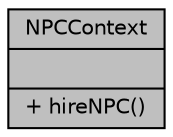 digraph "NPCContext"
{
 // LATEX_PDF_SIZE
  edge [fontname="Helvetica",fontsize="10",labelfontname="Helvetica",labelfontsize="10"];
  node [fontname="Helvetica",fontsize="10",shape=record];
  Node1 [label="{NPCContext\n||+ hireNPC()\l}",height=0.2,width=0.4,color="black", fillcolor="grey75", style="filled", fontcolor="black",tooltip="Factory class to hire Worker NPCs with specific collection strategies."];
}
